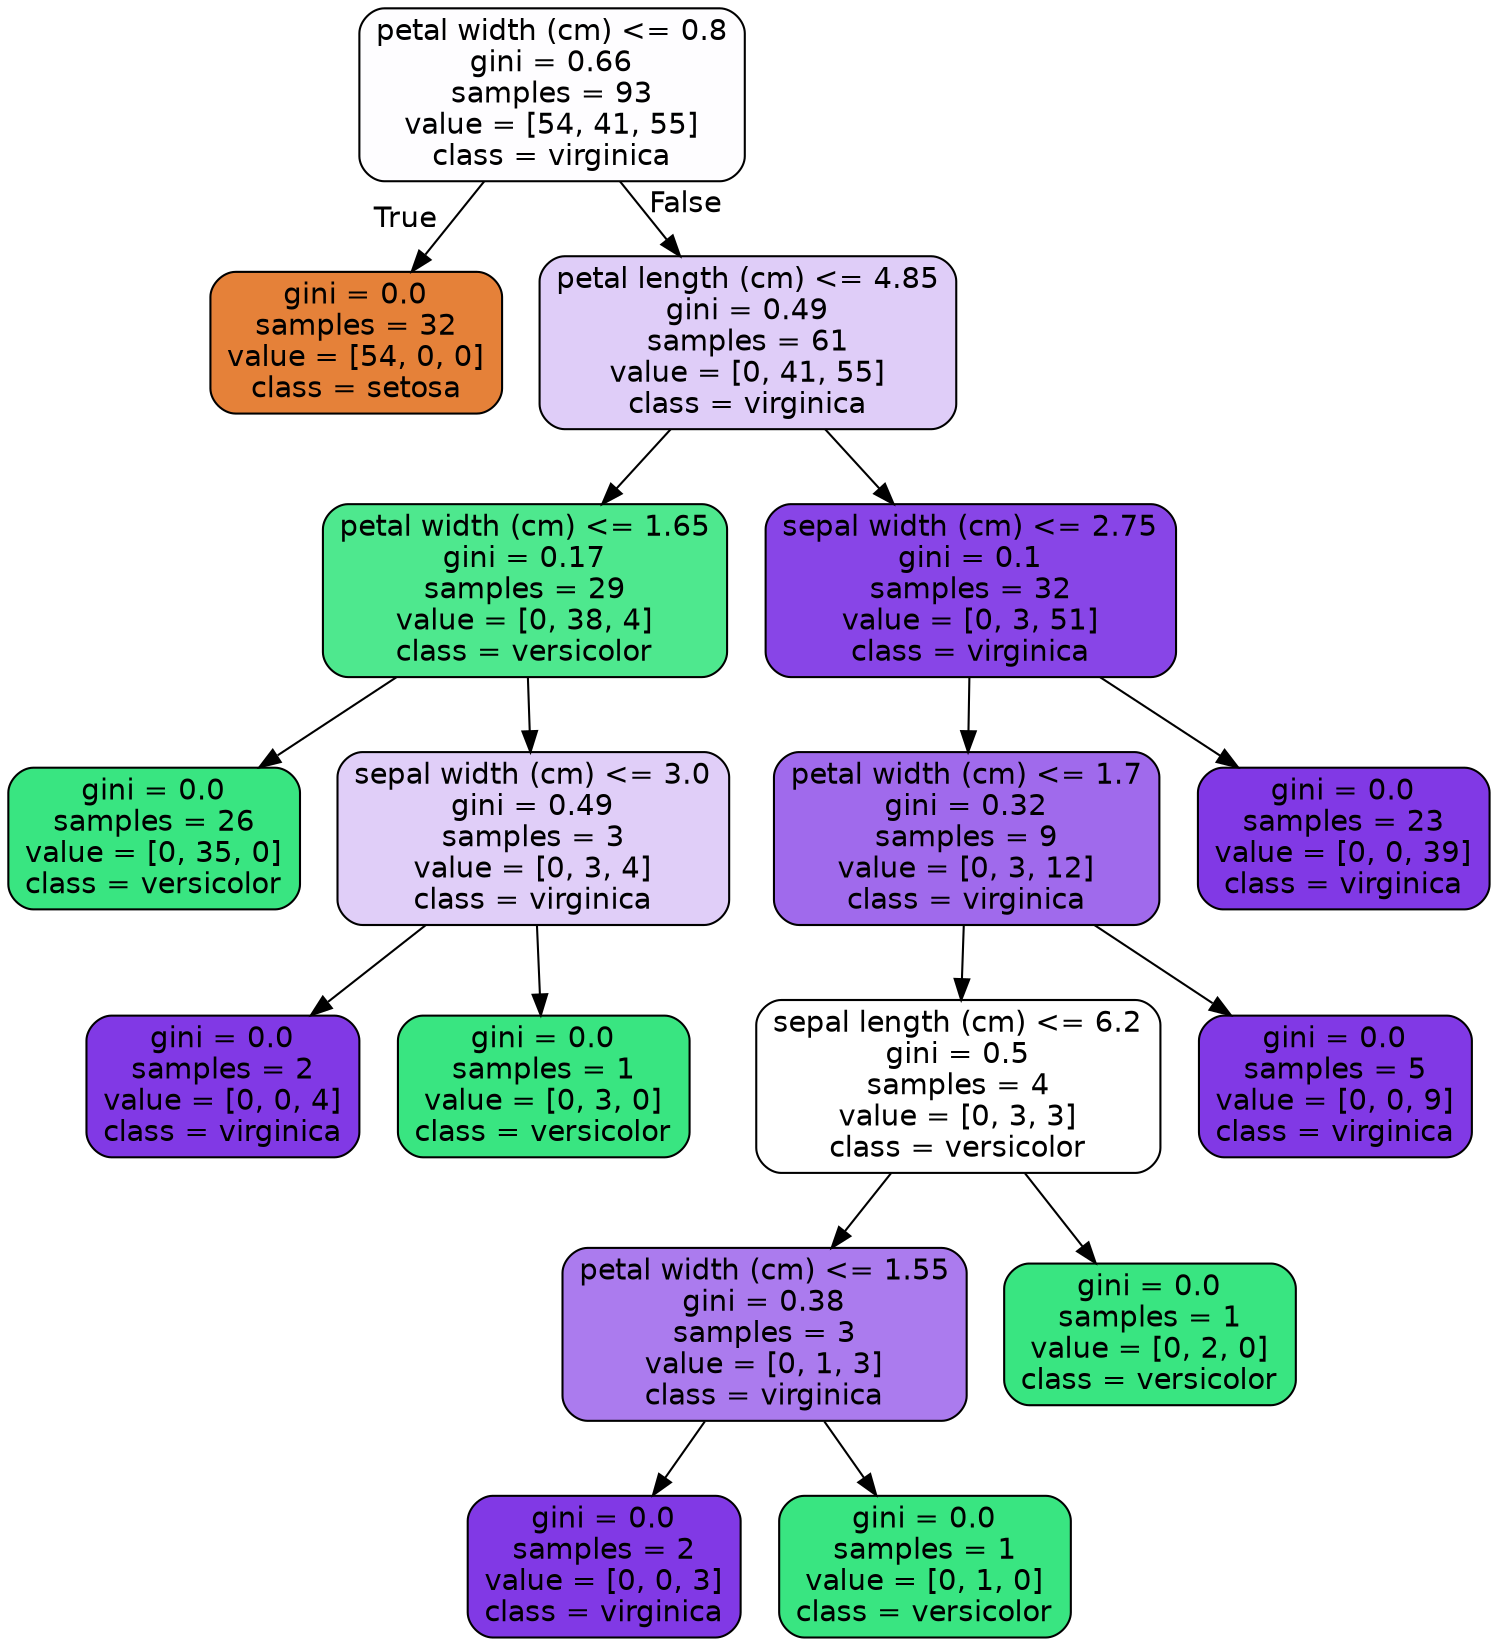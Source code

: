 digraph Tree {
node [shape=box, style="filled, rounded", color="black", fontname="helvetica"] ;
edge [fontname="helvetica"] ;
0 [label="petal width (cm) <= 0.8\ngini = 0.66\nsamples = 93\nvalue = [54, 41, 55]\nclass = virginica", fillcolor="#fefdff"] ;
1 [label="gini = 0.0\nsamples = 32\nvalue = [54, 0, 0]\nclass = setosa", fillcolor="#e58139"] ;
0 -> 1 [labeldistance=2.5, labelangle=45, headlabel="True"] ;
2 [label="petal length (cm) <= 4.85\ngini = 0.49\nsamples = 61\nvalue = [0, 41, 55]\nclass = virginica", fillcolor="#dfcdf8"] ;
0 -> 2 [labeldistance=2.5, labelangle=-45, headlabel="False"] ;
3 [label="petal width (cm) <= 1.65\ngini = 0.17\nsamples = 29\nvalue = [0, 38, 4]\nclass = versicolor", fillcolor="#4ee88e"] ;
2 -> 3 ;
4 [label="gini = 0.0\nsamples = 26\nvalue = [0, 35, 0]\nclass = versicolor", fillcolor="#39e581"] ;
3 -> 4 ;
5 [label="sepal width (cm) <= 3.0\ngini = 0.49\nsamples = 3\nvalue = [0, 3, 4]\nclass = virginica", fillcolor="#e0cef8"] ;
3 -> 5 ;
6 [label="gini = 0.0\nsamples = 2\nvalue = [0, 0, 4]\nclass = virginica", fillcolor="#8139e5"] ;
5 -> 6 ;
7 [label="gini = 0.0\nsamples = 1\nvalue = [0, 3, 0]\nclass = versicolor", fillcolor="#39e581"] ;
5 -> 7 ;
8 [label="sepal width (cm) <= 2.75\ngini = 0.1\nsamples = 32\nvalue = [0, 3, 51]\nclass = virginica", fillcolor="#8845e7"] ;
2 -> 8 ;
9 [label="petal width (cm) <= 1.7\ngini = 0.32\nsamples = 9\nvalue = [0, 3, 12]\nclass = virginica", fillcolor="#a06aec"] ;
8 -> 9 ;
10 [label="sepal length (cm) <= 6.2\ngini = 0.5\nsamples = 4\nvalue = [0, 3, 3]\nclass = versicolor", fillcolor="#ffffff"] ;
9 -> 10 ;
11 [label="petal width (cm) <= 1.55\ngini = 0.38\nsamples = 3\nvalue = [0, 1, 3]\nclass = virginica", fillcolor="#ab7bee"] ;
10 -> 11 ;
12 [label="gini = 0.0\nsamples = 2\nvalue = [0, 0, 3]\nclass = virginica", fillcolor="#8139e5"] ;
11 -> 12 ;
13 [label="gini = 0.0\nsamples = 1\nvalue = [0, 1, 0]\nclass = versicolor", fillcolor="#39e581"] ;
11 -> 13 ;
14 [label="gini = 0.0\nsamples = 1\nvalue = [0, 2, 0]\nclass = versicolor", fillcolor="#39e581"] ;
10 -> 14 ;
15 [label="gini = 0.0\nsamples = 5\nvalue = [0, 0, 9]\nclass = virginica", fillcolor="#8139e5"] ;
9 -> 15 ;
16 [label="gini = 0.0\nsamples = 23\nvalue = [0, 0, 39]\nclass = virginica", fillcolor="#8139e5"] ;
8 -> 16 ;
}